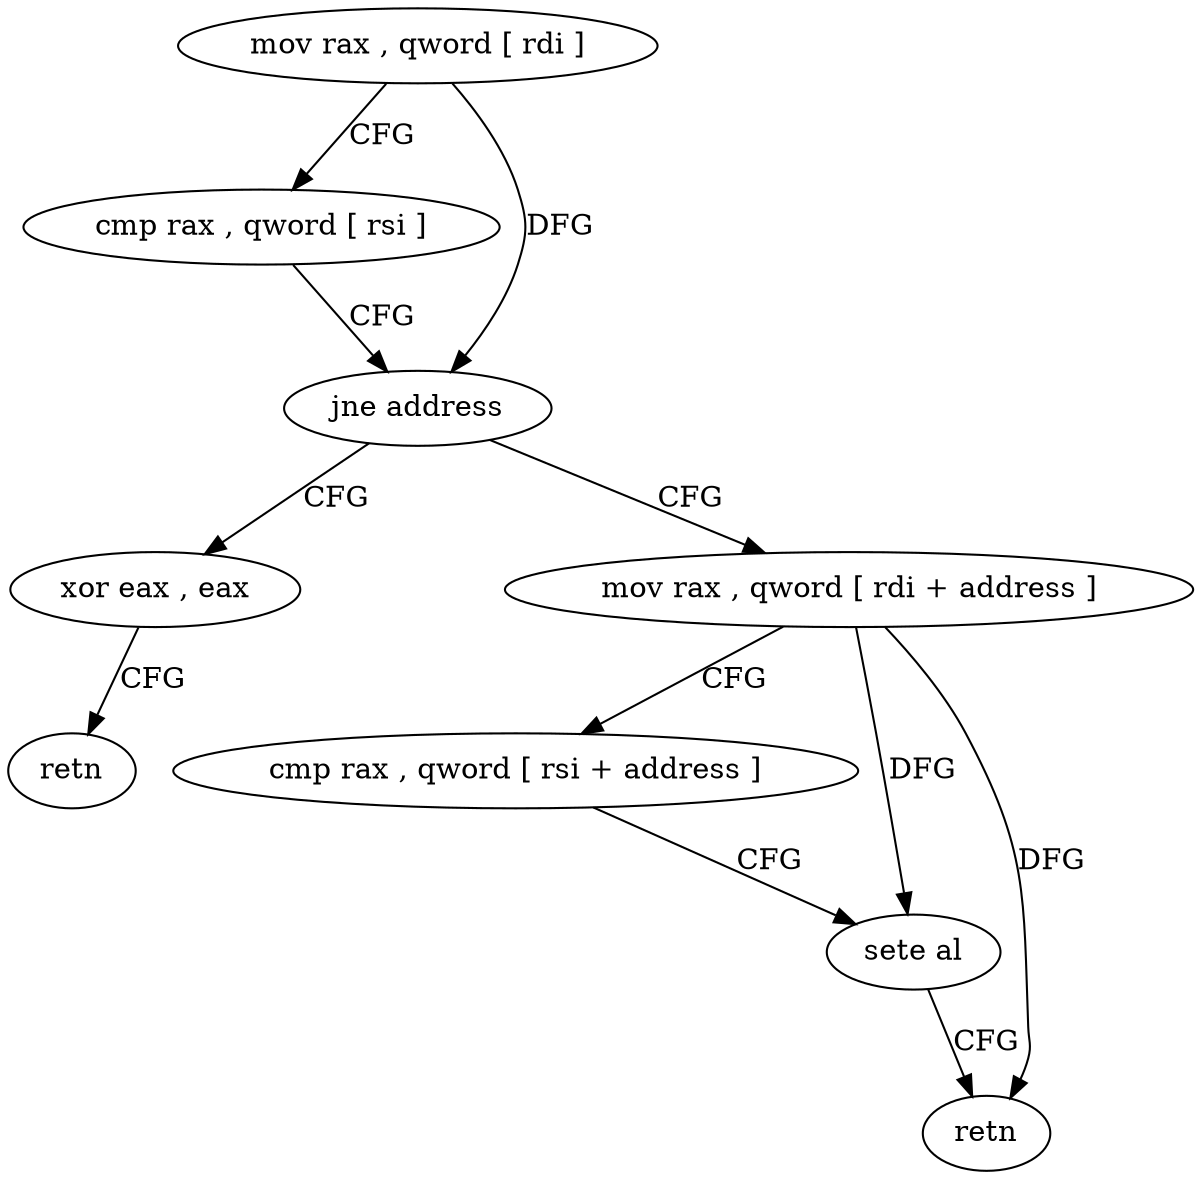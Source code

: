 digraph "func" {
"4229232" [label = "mov rax , qword [ rdi ]" ]
"4229235" [label = "cmp rax , qword [ rsi ]" ]
"4229238" [label = "jne address" ]
"4229252" [label = "xor eax , eax" ]
"4229240" [label = "mov rax , qword [ rdi + address ]" ]
"4229254" [label = "retn" ]
"4229244" [label = "cmp rax , qword [ rsi + address ]" ]
"4229248" [label = "sete al" ]
"4229251" [label = "retn" ]
"4229232" -> "4229235" [ label = "CFG" ]
"4229232" -> "4229238" [ label = "DFG" ]
"4229235" -> "4229238" [ label = "CFG" ]
"4229238" -> "4229252" [ label = "CFG" ]
"4229238" -> "4229240" [ label = "CFG" ]
"4229252" -> "4229254" [ label = "CFG" ]
"4229240" -> "4229244" [ label = "CFG" ]
"4229240" -> "4229248" [ label = "DFG" ]
"4229240" -> "4229251" [ label = "DFG" ]
"4229244" -> "4229248" [ label = "CFG" ]
"4229248" -> "4229251" [ label = "CFG" ]
}
